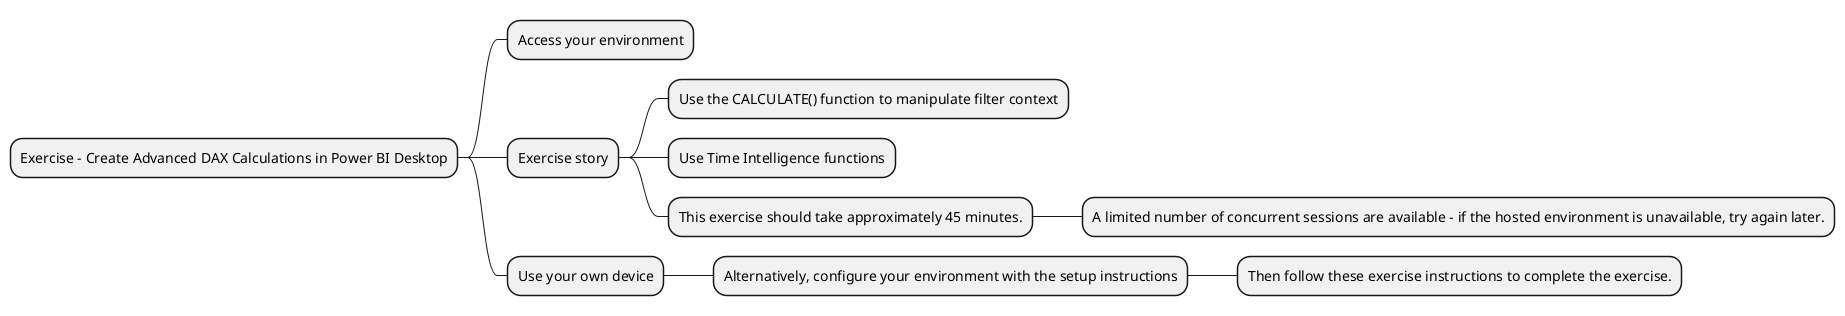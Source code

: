 @startmindmap
* Exercise - Create Advanced DAX Calculations in Power BI Desktop
** Access your environment
** Exercise story
*** Use the CALCULATE() function to manipulate filter context
*** Use Time Intelligence functions
*** This exercise should take approximately 45 minutes.
**** A limited number of concurrent sessions are available - if the hosted environment is unavailable, try again later.
** Use your own device
*** Alternatively, configure your environment with the setup instructions
**** Then follow these exercise instructions to complete the exercise.
@endmindmap
